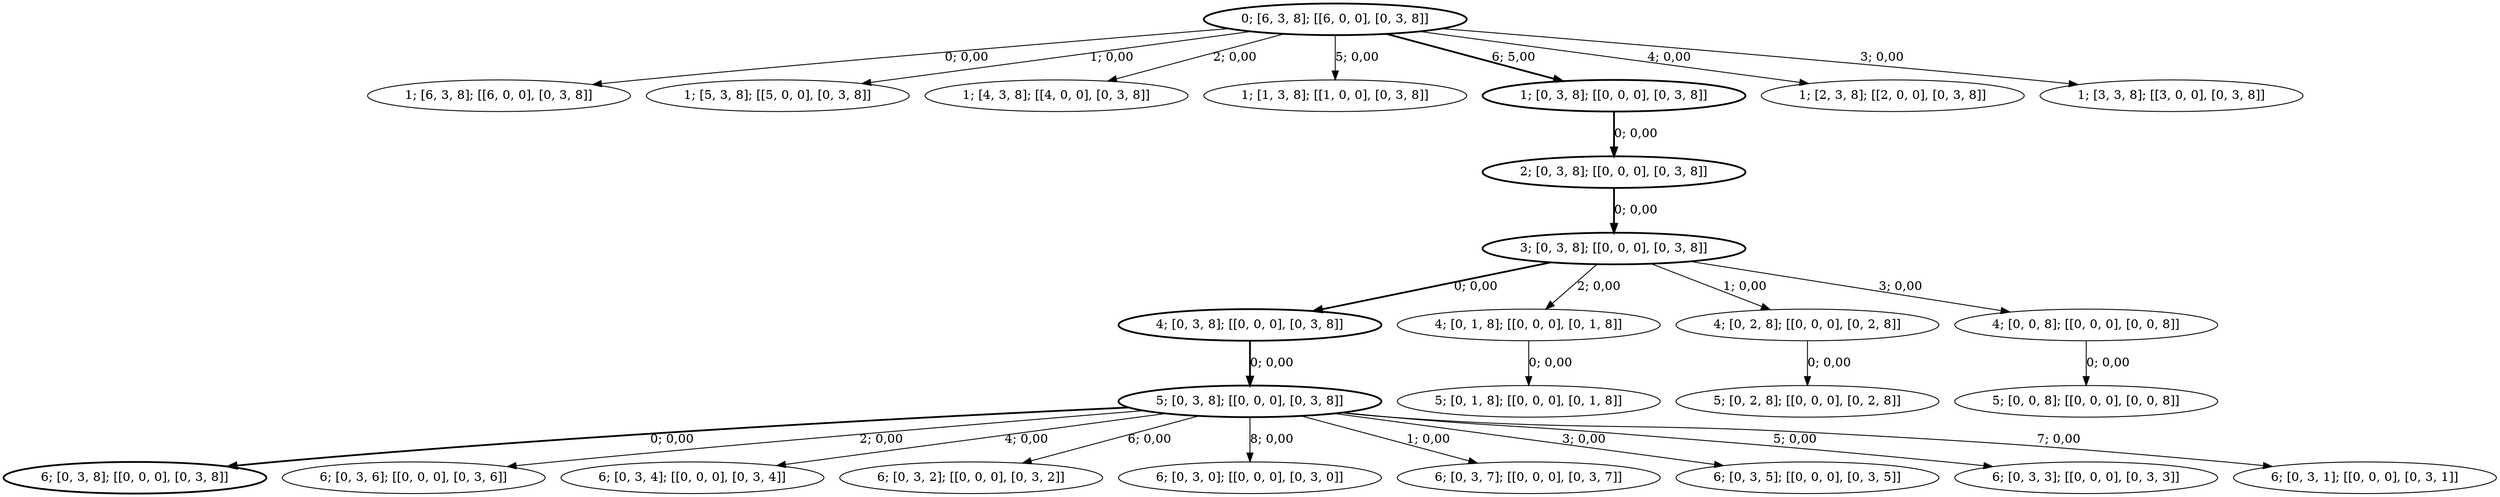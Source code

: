 strict digraph G {
  1 [ style="bold" label="0; [6, 3, 8]; [[6, 0, 0], [0, 3, 8]]" ];
  2 [ style="bold" label="6; [0, 3, 8]; [[0, 0, 0], [0, 3, 8]]" ];
  3 [ style="solid" label="6; [0, 3, 6]; [[0, 0, 0], [0, 3, 6]]" ];
  4 [ style="solid" label="6; [0, 3, 4]; [[0, 0, 0], [0, 3, 4]]" ];
  5 [ style="solid" label="6; [0, 3, 2]; [[0, 0, 0], [0, 3, 2]]" ];
  6 [ style="solid" label="6; [0, 3, 0]; [[0, 0, 0], [0, 3, 0]]" ];
  7 [ style="solid" label="1; [6, 3, 8]; [[6, 0, 0], [0, 3, 8]]" ];
  8 [ style="solid" label="1; [5, 3, 8]; [[5, 0, 0], [0, 3, 8]]" ];
  9 [ style="bold" label="2; [0, 3, 8]; [[0, 0, 0], [0, 3, 8]]" ];
  10 [ style="bold" label="3; [0, 3, 8]; [[0, 0, 0], [0, 3, 8]]" ];
  11 [ style="bold" label="4; [0, 3, 8]; [[0, 0, 0], [0, 3, 8]]" ];
  12 [ style="solid" label="4; [0, 1, 8]; [[0, 0, 0], [0, 1, 8]]" ];
  13 [ style="solid" label="1; [4, 3, 8]; [[4, 0, 0], [0, 3, 8]]" ];
  14 [ style="bold" label="5; [0, 3, 8]; [[0, 0, 0], [0, 3, 8]]" ];
  15 [ style="solid" label="5; [0, 1, 8]; [[0, 0, 0], [0, 1, 8]]" ];
  16 [ style="solid" label="1; [1, 3, 8]; [[1, 0, 0], [0, 3, 8]]" ];
  17 [ style="bold" label="1; [0, 3, 8]; [[0, 0, 0], [0, 3, 8]]" ];
  18 [ style="solid" label="1; [2, 3, 8]; [[2, 0, 0], [0, 3, 8]]" ];
  19 [ style="solid" label="1; [3, 3, 8]; [[3, 0, 0], [0, 3, 8]]" ];
  20 [ style="solid" label="6; [0, 3, 7]; [[0, 0, 0], [0, 3, 7]]" ];
  21 [ style="solid" label="6; [0, 3, 5]; [[0, 0, 0], [0, 3, 5]]" ];
  22 [ style="solid" label="6; [0, 3, 3]; [[0, 0, 0], [0, 3, 3]]" ];
  23 [ style="solid" label="6; [0, 3, 1]; [[0, 0, 0], [0, 3, 1]]" ];
  24 [ style="solid" label="4; [0, 2, 8]; [[0, 0, 0], [0, 2, 8]]" ];
  25 [ style="solid" label="4; [0, 0, 8]; [[0, 0, 0], [0, 0, 8]]" ];
  26 [ style="solid" label="5; [0, 2, 8]; [[0, 0, 0], [0, 2, 8]]" ];
  27 [ style="solid" label="5; [0, 0, 8]; [[0, 0, 0], [0, 0, 8]]" ];
  14 -> 2 [ style="bold" label="0; 0,00" ];
  14 -> 3 [ style="solid" label="2; 0,00" ];
  14 -> 4 [ style="solid" label="4; 0,00" ];
  14 -> 5 [ style="solid" label="6; 0,00" ];
  14 -> 6 [ style="solid" label="8; 0,00" ];
  1 -> 7 [ style="solid" label="0; 0,00" ];
  1 -> 8 [ style="solid" label="1; 0,00" ];
  17 -> 9 [ style="bold" label="0; 0,00" ];
  9 -> 10 [ style="bold" label="0; 0,00" ];
  10 -> 11 [ style="bold" label="0; 0,00" ];
  10 -> 12 [ style="solid" label="2; 0,00" ];
  1 -> 13 [ style="solid" label="2; 0,00" ];
  11 -> 14 [ style="bold" label="0; 0,00" ];
  12 -> 15 [ style="solid" label="0; 0,00" ];
  1 -> 16 [ style="solid" label="5; 0,00" ];
  1 -> 17 [ style="bold" label="6; 5,00" ];
  1 -> 18 [ style="solid" label="4; 0,00" ];
  1 -> 19 [ style="solid" label="3; 0,00" ];
  14 -> 20 [ style="solid" label="1; 0,00" ];
  14 -> 21 [ style="solid" label="3; 0,00" ];
  14 -> 22 [ style="solid" label="5; 0,00" ];
  14 -> 23 [ style="solid" label="7; 0,00" ];
  10 -> 24 [ style="solid" label="1; 0,00" ];
  10 -> 25 [ style="solid" label="3; 0,00" ];
  24 -> 26 [ style="solid" label="0; 0,00" ];
  25 -> 27 [ style="solid" label="0; 0,00" ];
}
